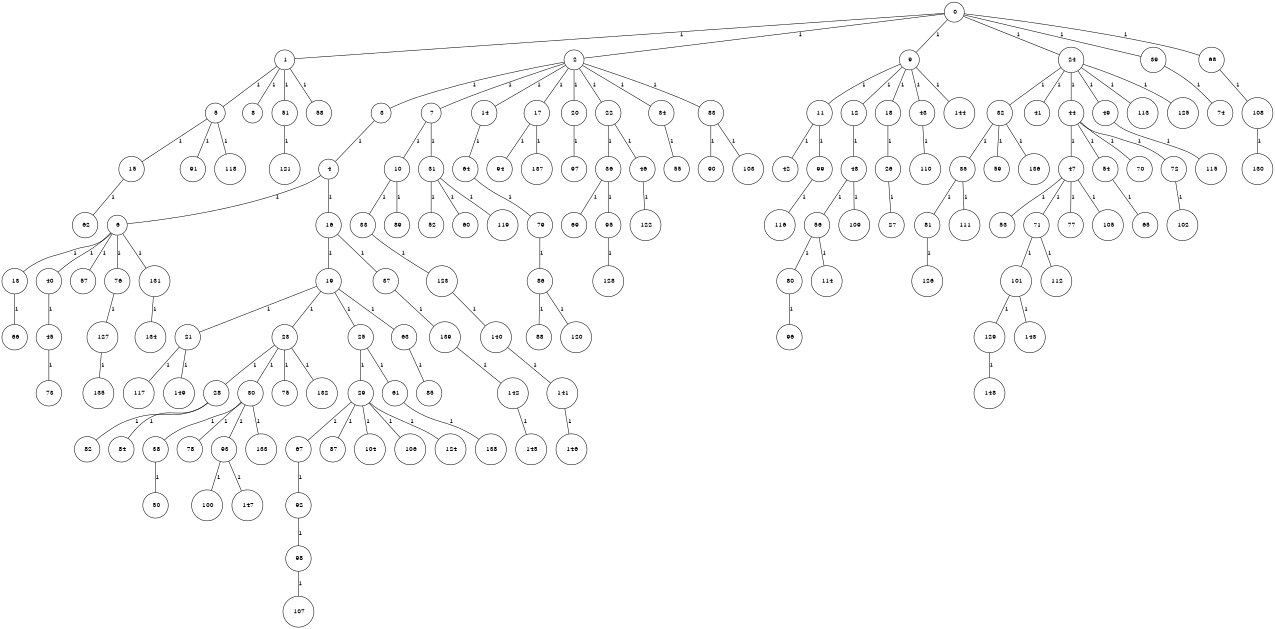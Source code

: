 graph G {
size="8.5,11;"
ratio = "expand;"
fixedsize="true;"
overlap="scale;"
node[shape=circle,width=.12,hight=.12,fontsize=12]
edge[fontsize=12]

0[label=" 0" color=black, pos="2.5590362,0.69572623!"];
1[label=" 1" color=black, pos="1.1042029,2.0621157!"];
2[label=" 2" color=black, pos="0.61013005,2.7214889!"];
3[label=" 3" color=black, pos="0.031385704,1.8345566!"];
4[label=" 4" color=black, pos="2.8430405,1.2482207!"];
5[label=" 5" color=black, pos="0.77625482,1.0835048!"];
6[label=" 6" color=black, pos="2.8833142,2.5576957!"];
7[label=" 7" color=black, pos="1.7124804,2.1875386!"];
8[label=" 8" color=black, pos="2.0476748,2.9169272!"];
9[label=" 9" color=black, pos="2.2378576,2.7591094!"];
10[label=" 10" color=black, pos="2.3716759,0.30620327!"];
11[label=" 11" color=black, pos="0.66997994,0.63402814!"];
12[label=" 12" color=black, pos="0.966837,1.5568796!"];
13[label=" 13" color=black, pos="2.7589286,1.8896849!"];
14[label=" 14" color=black, pos="1.1333522,1.9811004!"];
15[label=" 15" color=black, pos="1.3399364,1.1173492!"];
16[label=" 16" color=black, pos="1.0519037,0.53948878!"];
17[label=" 17" color=black, pos="2.0133193,1.137749!"];
18[label=" 18" color=black, pos="0.77919644,2.7880567!"];
19[label=" 19" color=black, pos="0.58471219,1.9621968!"];
20[label=" 20" color=black, pos="1.3043337,1.294641!"];
21[label=" 21" color=black, pos="0.15946076,1.705505!"];
22[label=" 22" color=black, pos="1.6317065,1.1386456!"];
23[label=" 23" color=black, pos="1.8552443,1.359254!"];
24[label=" 24" color=black, pos="0.29027125,1.1969094!"];
25[label=" 25" color=black, pos="0.19734098,2.6885857!"];
26[label=" 26" color=black, pos="2.7786107,1.4257138!"];
27[label=" 27" color=black, pos="2.8987272,0.91487206!"];
28[label=" 28" color=black, pos="1.906987,0.26632311!"];
29[label=" 29" color=black, pos="1.393839,1.3592607!"];
30[label=" 30" color=black, pos="2.6584335,1.9971884!"];
31[label=" 31" color=black, pos="1.7539012,1.4208259!"];
32[label=" 32" color=black, pos="0.2551853,1.3477629!"];
33[label=" 33" color=black, pos="1.9523937,1.4290637!"];
34[label=" 34" color=black, pos="1.512991,1.0943273!"];
35[label=" 35" color=black, pos="1.2426881,0.61477913!"];
36[label=" 36" color=black, pos="0.21871238,2.2161228!"];
37[label=" 37" color=black, pos="1.8529304,1.6380969!"];
38[label=" 38" color=black, pos="1.0732898,2.0250418!"];
39[label=" 39" color=black, pos="1.9917278,1.8713634!"];
40[label=" 40" color=black, pos="1.063603,0.69943938!"];
41[label=" 41" color=black, pos="1.255475,0.74700109!"];
42[label=" 42" color=black, pos="2.9832806,2.1801842!"];
43[label=" 43" color=black, pos="1.8505277,1.3756437!"];
44[label=" 44" color=black, pos="2.6760656,2.6817914!"];
45[label=" 45" color=black, pos="2.16715,0.040359868!"];
46[label=" 46" color=black, pos="0.95517364,1.0676308!"];
47[label=" 47" color=black, pos="0.51126939,1.1938145!"];
48[label=" 48" color=black, pos="2.1581206,2.5908691!"];
49[label=" 49" color=black, pos="1.021757,2.1820615!"];
50[label=" 50" color=black, pos="0.17919854,2.2310062!"];
51[label=" 51" color=black, pos="0.1572091,1.0989662!"];
52[label=" 52" color=black, pos="1.1984164,2.3622706!"];
53[label=" 53" color=black, pos="0.10064594,0.60600619!"];
54[label=" 54" color=black, pos="2.4680322,2.002721!"];
55[label=" 55" color=black, pos="0.61263128,0.55417394!"];
56[label=" 56" color=black, pos="0.089789482,2.1843475!"];
57[label=" 57" color=black, pos="1.4829133,2.116584!"];
58[label=" 58" color=black, pos="0.72865476,0.69183798!"];
59[label=" 59" color=black, pos="0.95424003,2.7191385!"];
60[label=" 60" color=black, pos="2.5715618,1.5182227!"];
61[label=" 61" color=black, pos="1.4840396,0.72802736!"];
62[label=" 62" color=black, pos="0.79786596,2.9313733!"];
63[label=" 63" color=black, pos="2.927284,2.1812491!"];
64[label=" 64" color=black, pos="1.6305903,2.1286199!"];
65[label=" 65" color=black, pos="0.73200559,2.7756154!"];
66[label=" 66" color=black, pos="1.5927941,0.34652421!"];
67[label=" 67" color=black, pos="1.2582576,2.6996905!"];
68[label=" 68" color=black, pos="2.1470719,0.50202717!"];
69[label=" 69" color=black, pos="0.34214216,2.5831833!"];
70[label=" 70" color=black, pos="2.9608029,2.5505054!"];
71[label=" 71" color=black, pos="1.0001039,1.9051603!"];
72[label=" 72" color=black, pos="0.097351064,1.7441978!"];
73[label=" 73" color=black, pos="0.27898412,2.290017!"];
74[label=" 74" color=black, pos="2.9872665,2.4188123!"];
75[label=" 75" color=black, pos="0.70220394,1.0753434!"];
76[label=" 76" color=black, pos="0.33641603,0.48038732!"];
77[label=" 77" color=black, pos="1.8074251,1.8185663!"];
78[label=" 78" color=black, pos="1.5781272,2.6563149!"];
79[label=" 79" color=black, pos="0.10082616,1.2089253!"];
80[label=" 80" color=black, pos="2.5952554,2.0275339!"];
81[label=" 81" color=black, pos="2.4729361,0.74601775!"];
82[label=" 82" color=black, pos="0.95409207,0.70572665!"];
83[label=" 83" color=black, pos="1.2833329,0.50557182!"];
84[label=" 84" color=black, pos="2.3584406,0.29830709!"];
85[label=" 85" color=black, pos="1.0495298,2.9340938!"];
86[label=" 86" color=black, pos="1.4859451,2.2058881!"];
87[label=" 87" color=black, pos="2.1518839,0.78494846!"];
88[label=" 88" color=black, pos="1.3679363,0.62137887!"];
89[label=" 89" color=black, pos="0.1300332,1.3010751!"];
90[label=" 90" color=black, pos="1.5322267,1.7404213!"];
91[label=" 91" color=black, pos="2.7878718,2.4353084!"];
92[label=" 92" color=black, pos="0.23195225,2.3121782!"];
93[label=" 93" color=black, pos="1.8504889,1.909139!"];
94[label=" 94" color=black, pos="2.8366807,2.9232052!"];
95[label=" 95" color=black, pos="2.5298403,1.7357039!"];
96[label=" 96" color=black, pos="2.520636,0.73864917!"];
97[label=" 97" color=black, pos="1.7244794,1.7347945!"];
98[label=" 98" color=black, pos="1.046526,1.0722656!"];
99[label=" 99" color=black, pos="2.7212089,0.98071032!"];
100[label=" 100" color=black, pos="0.24118953,2.2346431!"];
101[label=" 101" color=black, pos="0.53916051,2.4281124!"];
102[label=" 102" color=black, pos="1.2588091,1.3644057!"];
103[label=" 103" color=black, pos="0.059471377,1.6864261!"];
104[label=" 104" color=black, pos="0.45719233,0.23077665!"];
105[label=" 105" color=black, pos="1.4647996,0.43837773!"];
106[label=" 106" color=black, pos="1.440787,1.3457235!"];
107[label=" 107" color=black, pos="0.018217322,1.115157!"];
108[label=" 108" color=black, pos="0.61932236,2.3510853!"];
109[label=" 109" color=black, pos="0.49358225,0.53432404!"];
110[label=" 110" color=black, pos="0.13051542,1.5410408!"];
111[label=" 111" color=black, pos="0.99883935,1.7700942!"];
112[label=" 112" color=black, pos="0.65254228,2.6377034!"];
113[label=" 113" color=black, pos="0.96644201,2.6286675!"];
114[label=" 114" color=black, pos="1.5867244,2.5692248!"];
115[label=" 115" color=black, pos="0.30082485,2.8643486!"];
116[label=" 116" color=black, pos="1.034182,2.0786301!"];
117[label=" 117" color=black, pos="1.9946316,2.2801556!"];
118[label=" 118" color=black, pos="2.5116839,1.3151338!"];
119[label=" 119" color=black, pos="1.0486634,0.9665549!"];
120[label=" 120" color=black, pos="2.0860989,0.81854755!"];
121[label=" 121" color=black, pos="2.6803394,2.4597699!"];
122[label=" 122" color=black, pos="0.42160609,0.87200553!"];
123[label=" 123" color=black, pos="0.7133765,0.64257814!"];
124[label=" 124" color=black, pos="0.951788,1.2753227!"];
125[label=" 125" color=black, pos="1.3341623,1.0715667!"];
126[label=" 126" color=black, pos="2.3766747,2.3563694!"];
127[label=" 127" color=black, pos="2.4719285,1.1265438!"];
128[label=" 128" color=black, pos="0.92718259,2.6105683!"];
129[label=" 129" color=black, pos="1.3923064,2.8745858!"];
130[label=" 130" color=black, pos="2.0993328,2.5363434!"];
131[label=" 131" color=black, pos="2.4829454,0.56026778!"];
132[label=" 132" color=black, pos="1.9001298,2.381153!"];
133[label=" 133" color=black, pos="1.3910687,1.0801383!"];
134[label=" 134" color=black, pos="2.8394202,1.1930815!"];
135[label=" 135" color=black, pos="2.759432,1.8693761!"];
136[label=" 136" color=black, pos="1.2647166,0.29413657!"];
137[label=" 137" color=black, pos="1.5502826,1.4709354!"];
138[label=" 138" color=black, pos="2.9153136,2.4623247!"];
139[label=" 139" color=black, pos="0.1862004,1.8329924!"];
140[label=" 140" color=black, pos="0.85818295,2.3206222!"];
141[label=" 141" color=black, pos="1.6668652,0.016995111!"];
142[label=" 142" color=black, pos="0.83726822,0.81763402!"];
143[label=" 143" color=black, pos="2.5297019,2.2833148!"];
144[label=" 144" color=black, pos="1.1669545,1.4514415!"];
145[label=" 145" color=black, pos="1.7461738,1.3668524!"];
146[label=" 146" color=black, pos="2.9296558,2.0597464!"];
147[label=" 147" color=black, pos="0.85176963,1.2021863!"];
148[label=" 148" color=black, pos="0.10688432,1.9592043!"];
149[label=" 149" color=black, pos="1.9235691,0.28003481!"];
0--1[label="1"]
0--2[label="1"]
0--9[label="1"]
0--24[label="1"]
0--39[label="1"]
0--68[label="1"]
1--5[label="1"]
1--8[label="1"]
1--51[label="1"]
1--58[label="1"]
2--3[label="1"]
2--7[label="1"]
2--14[label="1"]
2--17[label="1"]
2--20[label="1"]
2--22[label="1"]
2--34[label="1"]
2--83[label="1"]
3--4[label="1"]
4--6[label="1"]
4--16[label="1"]
5--15[label="1"]
5--91[label="1"]
5--118[label="1"]
6--13[label="1"]
6--40[label="1"]
6--57[label="1"]
6--76[label="1"]
6--131[label="1"]
7--10[label="1"]
7--31[label="1"]
9--11[label="1"]
9--12[label="1"]
9--18[label="1"]
9--43[label="1"]
9--144[label="1"]
10--33[label="1"]
10--89[label="1"]
11--42[label="1"]
11--99[label="1"]
12--48[label="1"]
13--66[label="1"]
14--64[label="1"]
15--62[label="1"]
16--19[label="1"]
16--37[label="1"]
17--94[label="1"]
17--137[label="1"]
18--26[label="1"]
19--21[label="1"]
19--23[label="1"]
19--25[label="1"]
19--63[label="1"]
20--97[label="1"]
21--117[label="1"]
21--149[label="1"]
22--36[label="1"]
22--46[label="1"]
23--28[label="1"]
23--30[label="1"]
23--75[label="1"]
23--132[label="1"]
24--32[label="1"]
24--41[label="1"]
24--44[label="1"]
24--49[label="1"]
24--113[label="1"]
24--125[label="1"]
25--29[label="1"]
25--61[label="1"]
26--27[label="1"]
28--82[label="1"]
28--84[label="1"]
29--67[label="1"]
29--87[label="1"]
29--104[label="1"]
29--106[label="1"]
29--124[label="1"]
30--38[label="1"]
30--78[label="1"]
30--93[label="1"]
30--133[label="1"]
31--52[label="1"]
31--60[label="1"]
31--119[label="1"]
32--35[label="1"]
32--59[label="1"]
32--136[label="1"]
33--123[label="1"]
34--55[label="1"]
35--81[label="1"]
35--111[label="1"]
36--69[label="1"]
36--95[label="1"]
37--139[label="1"]
38--50[label="1"]
39--74[label="1"]
40--45[label="1"]
43--110[label="1"]
44--47[label="1"]
44--54[label="1"]
44--70[label="1"]
44--72[label="1"]
45--73[label="1"]
46--122[label="1"]
47--53[label="1"]
47--71[label="1"]
47--77[label="1"]
47--105[label="1"]
48--56[label="1"]
48--109[label="1"]
49--115[label="1"]
51--121[label="1"]
54--65[label="1"]
56--80[label="1"]
56--114[label="1"]
61--138[label="1"]
63--85[label="1"]
64--79[label="1"]
67--92[label="1"]
68--108[label="1"]
71--101[label="1"]
71--112[label="1"]
72--102[label="1"]
76--127[label="1"]
79--86[label="1"]
80--96[label="1"]
81--126[label="1"]
83--90[label="1"]
83--103[label="1"]
86--88[label="1"]
86--120[label="1"]
92--98[label="1"]
93--100[label="1"]
93--147[label="1"]
95--128[label="1"]
98--107[label="1"]
99--116[label="1"]
101--129[label="1"]
101--143[label="1"]
108--130[label="1"]
123--140[label="1"]
127--135[label="1"]
129--148[label="1"]
131--134[label="1"]
139--142[label="1"]
140--141[label="1"]
141--146[label="1"]
142--145[label="1"]

}
